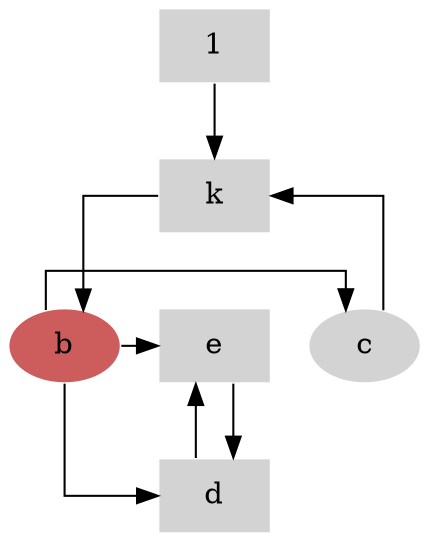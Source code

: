 digraph G {
	graph [splines=ortho];
	node [style="filled", color=white, fillcolor=lightgrey];

	a [label=k shape=box];
	b [label=b, fillcolor=indianred];
	c [label=c, style="rounded, filled"];
	d [label=d shape=box];
	e [label=e shape=box];
	1 [label=1 shape=box];

	a -> b -> d;
	b -> c;
	b -> e;
	c -> a;
	e -> d -> e;
	1 -> a;


	{rank = same; b; c; e;};

}
